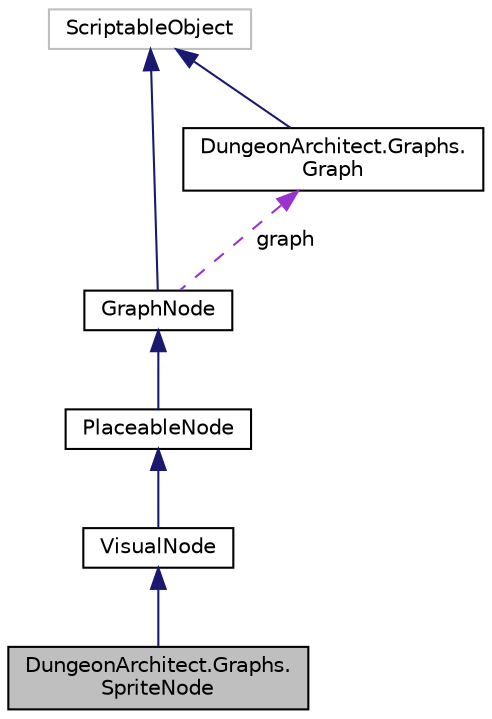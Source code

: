 digraph "DungeonArchitect.Graphs.SpriteNode"
{
  edge [fontname="Helvetica",fontsize="10",labelfontname="Helvetica",labelfontsize="10"];
  node [fontname="Helvetica",fontsize="10",shape=record];
  Node1 [label="DungeonArchitect.Graphs.\lSpriteNode",height=0.2,width=0.4,color="black", fillcolor="grey75", style="filled", fontcolor="black"];
  Node2 -> Node1 [dir="back",color="midnightblue",fontsize="10",style="solid",fontname="Helvetica"];
  Node2 [label="VisualNode",height=0.2,width=0.4,color="black", fillcolor="white", style="filled",URL="$class_dungeon_architect_1_1_graphs_1_1_visual_node.html"];
  Node3 -> Node2 [dir="back",color="midnightblue",fontsize="10",style="solid",fontname="Helvetica"];
  Node3 [label="PlaceableNode",height=0.2,width=0.4,color="black", fillcolor="white", style="filled",URL="$class_dungeon_architect_1_1_graphs_1_1_placeable_node.html"];
  Node4 -> Node3 [dir="back",color="midnightblue",fontsize="10",style="solid",fontname="Helvetica"];
  Node4 [label="GraphNode",height=0.2,width=0.4,color="black", fillcolor="white", style="filled",URL="$class_dungeon_architect_1_1_graphs_1_1_graph_node.html",tooltip="Represents a graph node in the theme graph. This is the base class for all graph nodes ..."];
  Node5 -> Node4 [dir="back",color="midnightblue",fontsize="10",style="solid",fontname="Helvetica"];
  Node5 [label="ScriptableObject",height=0.2,width=0.4,color="grey75", fillcolor="white", style="filled"];
  Node6 -> Node4 [dir="back",color="darkorchid3",fontsize="10",style="dashed",label=" graph" ,fontname="Helvetica"];
  Node6 [label="DungeonArchitect.Graphs.\lGraph",height=0.2,width=0.4,color="black", fillcolor="white", style="filled",URL="$class_dungeon_architect_1_1_graphs_1_1_graph.html",tooltip="Theme Graph data structure holds all the theme nodes and their connections "];
  Node5 -> Node6 [dir="back",color="midnightblue",fontsize="10",style="solid",fontname="Helvetica"];
}
